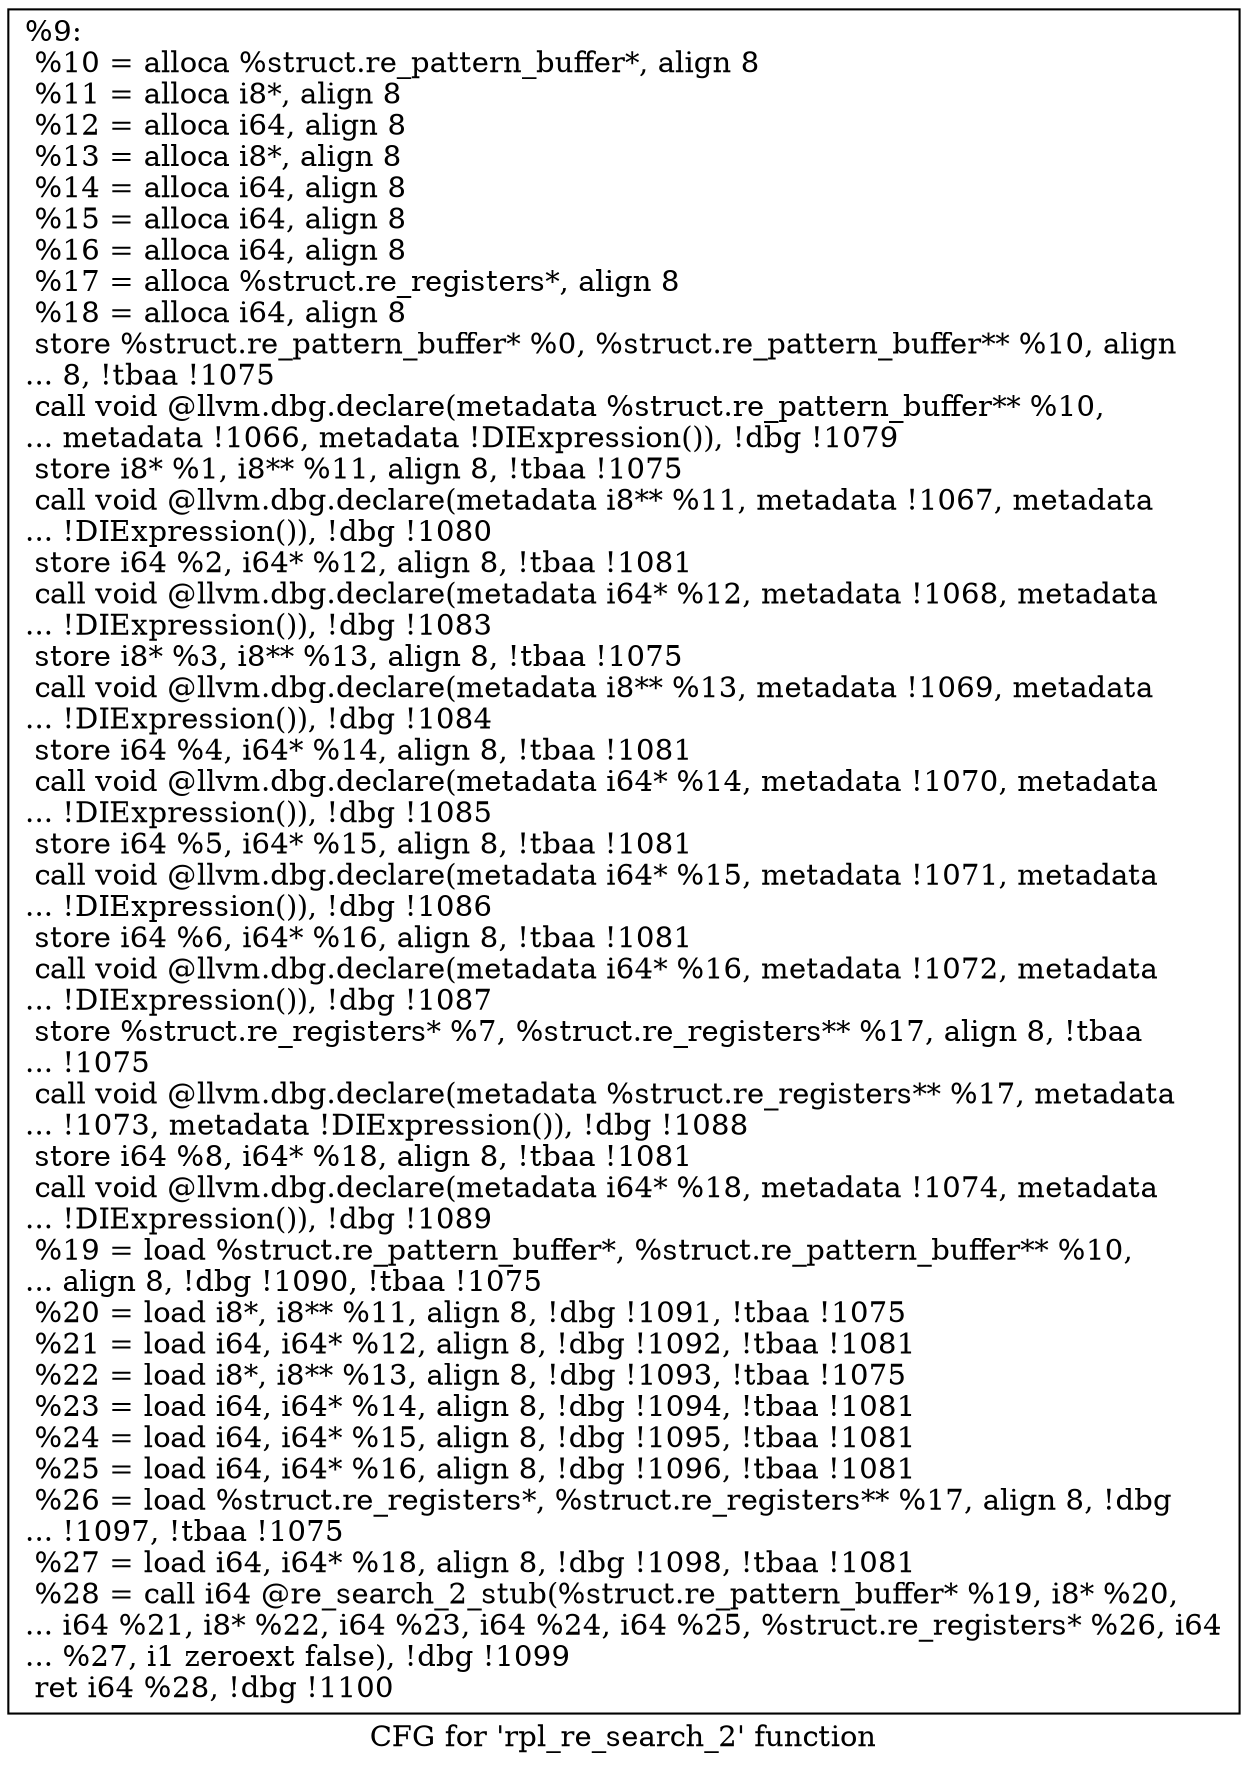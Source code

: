 digraph "CFG for 'rpl_re_search_2' function" {
	label="CFG for 'rpl_re_search_2' function";

	Node0x1063b20 [shape=record,label="{%9:\l  %10 = alloca %struct.re_pattern_buffer*, align 8\l  %11 = alloca i8*, align 8\l  %12 = alloca i64, align 8\l  %13 = alloca i8*, align 8\l  %14 = alloca i64, align 8\l  %15 = alloca i64, align 8\l  %16 = alloca i64, align 8\l  %17 = alloca %struct.re_registers*, align 8\l  %18 = alloca i64, align 8\l  store %struct.re_pattern_buffer* %0, %struct.re_pattern_buffer** %10, align\l... 8, !tbaa !1075\l  call void @llvm.dbg.declare(metadata %struct.re_pattern_buffer** %10,\l... metadata !1066, metadata !DIExpression()), !dbg !1079\l  store i8* %1, i8** %11, align 8, !tbaa !1075\l  call void @llvm.dbg.declare(metadata i8** %11, metadata !1067, metadata\l... !DIExpression()), !dbg !1080\l  store i64 %2, i64* %12, align 8, !tbaa !1081\l  call void @llvm.dbg.declare(metadata i64* %12, metadata !1068, metadata\l... !DIExpression()), !dbg !1083\l  store i8* %3, i8** %13, align 8, !tbaa !1075\l  call void @llvm.dbg.declare(metadata i8** %13, metadata !1069, metadata\l... !DIExpression()), !dbg !1084\l  store i64 %4, i64* %14, align 8, !tbaa !1081\l  call void @llvm.dbg.declare(metadata i64* %14, metadata !1070, metadata\l... !DIExpression()), !dbg !1085\l  store i64 %5, i64* %15, align 8, !tbaa !1081\l  call void @llvm.dbg.declare(metadata i64* %15, metadata !1071, metadata\l... !DIExpression()), !dbg !1086\l  store i64 %6, i64* %16, align 8, !tbaa !1081\l  call void @llvm.dbg.declare(metadata i64* %16, metadata !1072, metadata\l... !DIExpression()), !dbg !1087\l  store %struct.re_registers* %7, %struct.re_registers** %17, align 8, !tbaa\l... !1075\l  call void @llvm.dbg.declare(metadata %struct.re_registers** %17, metadata\l... !1073, metadata !DIExpression()), !dbg !1088\l  store i64 %8, i64* %18, align 8, !tbaa !1081\l  call void @llvm.dbg.declare(metadata i64* %18, metadata !1074, metadata\l... !DIExpression()), !dbg !1089\l  %19 = load %struct.re_pattern_buffer*, %struct.re_pattern_buffer** %10,\l... align 8, !dbg !1090, !tbaa !1075\l  %20 = load i8*, i8** %11, align 8, !dbg !1091, !tbaa !1075\l  %21 = load i64, i64* %12, align 8, !dbg !1092, !tbaa !1081\l  %22 = load i8*, i8** %13, align 8, !dbg !1093, !tbaa !1075\l  %23 = load i64, i64* %14, align 8, !dbg !1094, !tbaa !1081\l  %24 = load i64, i64* %15, align 8, !dbg !1095, !tbaa !1081\l  %25 = load i64, i64* %16, align 8, !dbg !1096, !tbaa !1081\l  %26 = load %struct.re_registers*, %struct.re_registers** %17, align 8, !dbg\l... !1097, !tbaa !1075\l  %27 = load i64, i64* %18, align 8, !dbg !1098, !tbaa !1081\l  %28 = call i64 @re_search_2_stub(%struct.re_pattern_buffer* %19, i8* %20,\l... i64 %21, i8* %22, i64 %23, i64 %24, i64 %25, %struct.re_registers* %26, i64\l... %27, i1 zeroext false), !dbg !1099\l  ret i64 %28, !dbg !1100\l}"];
}
